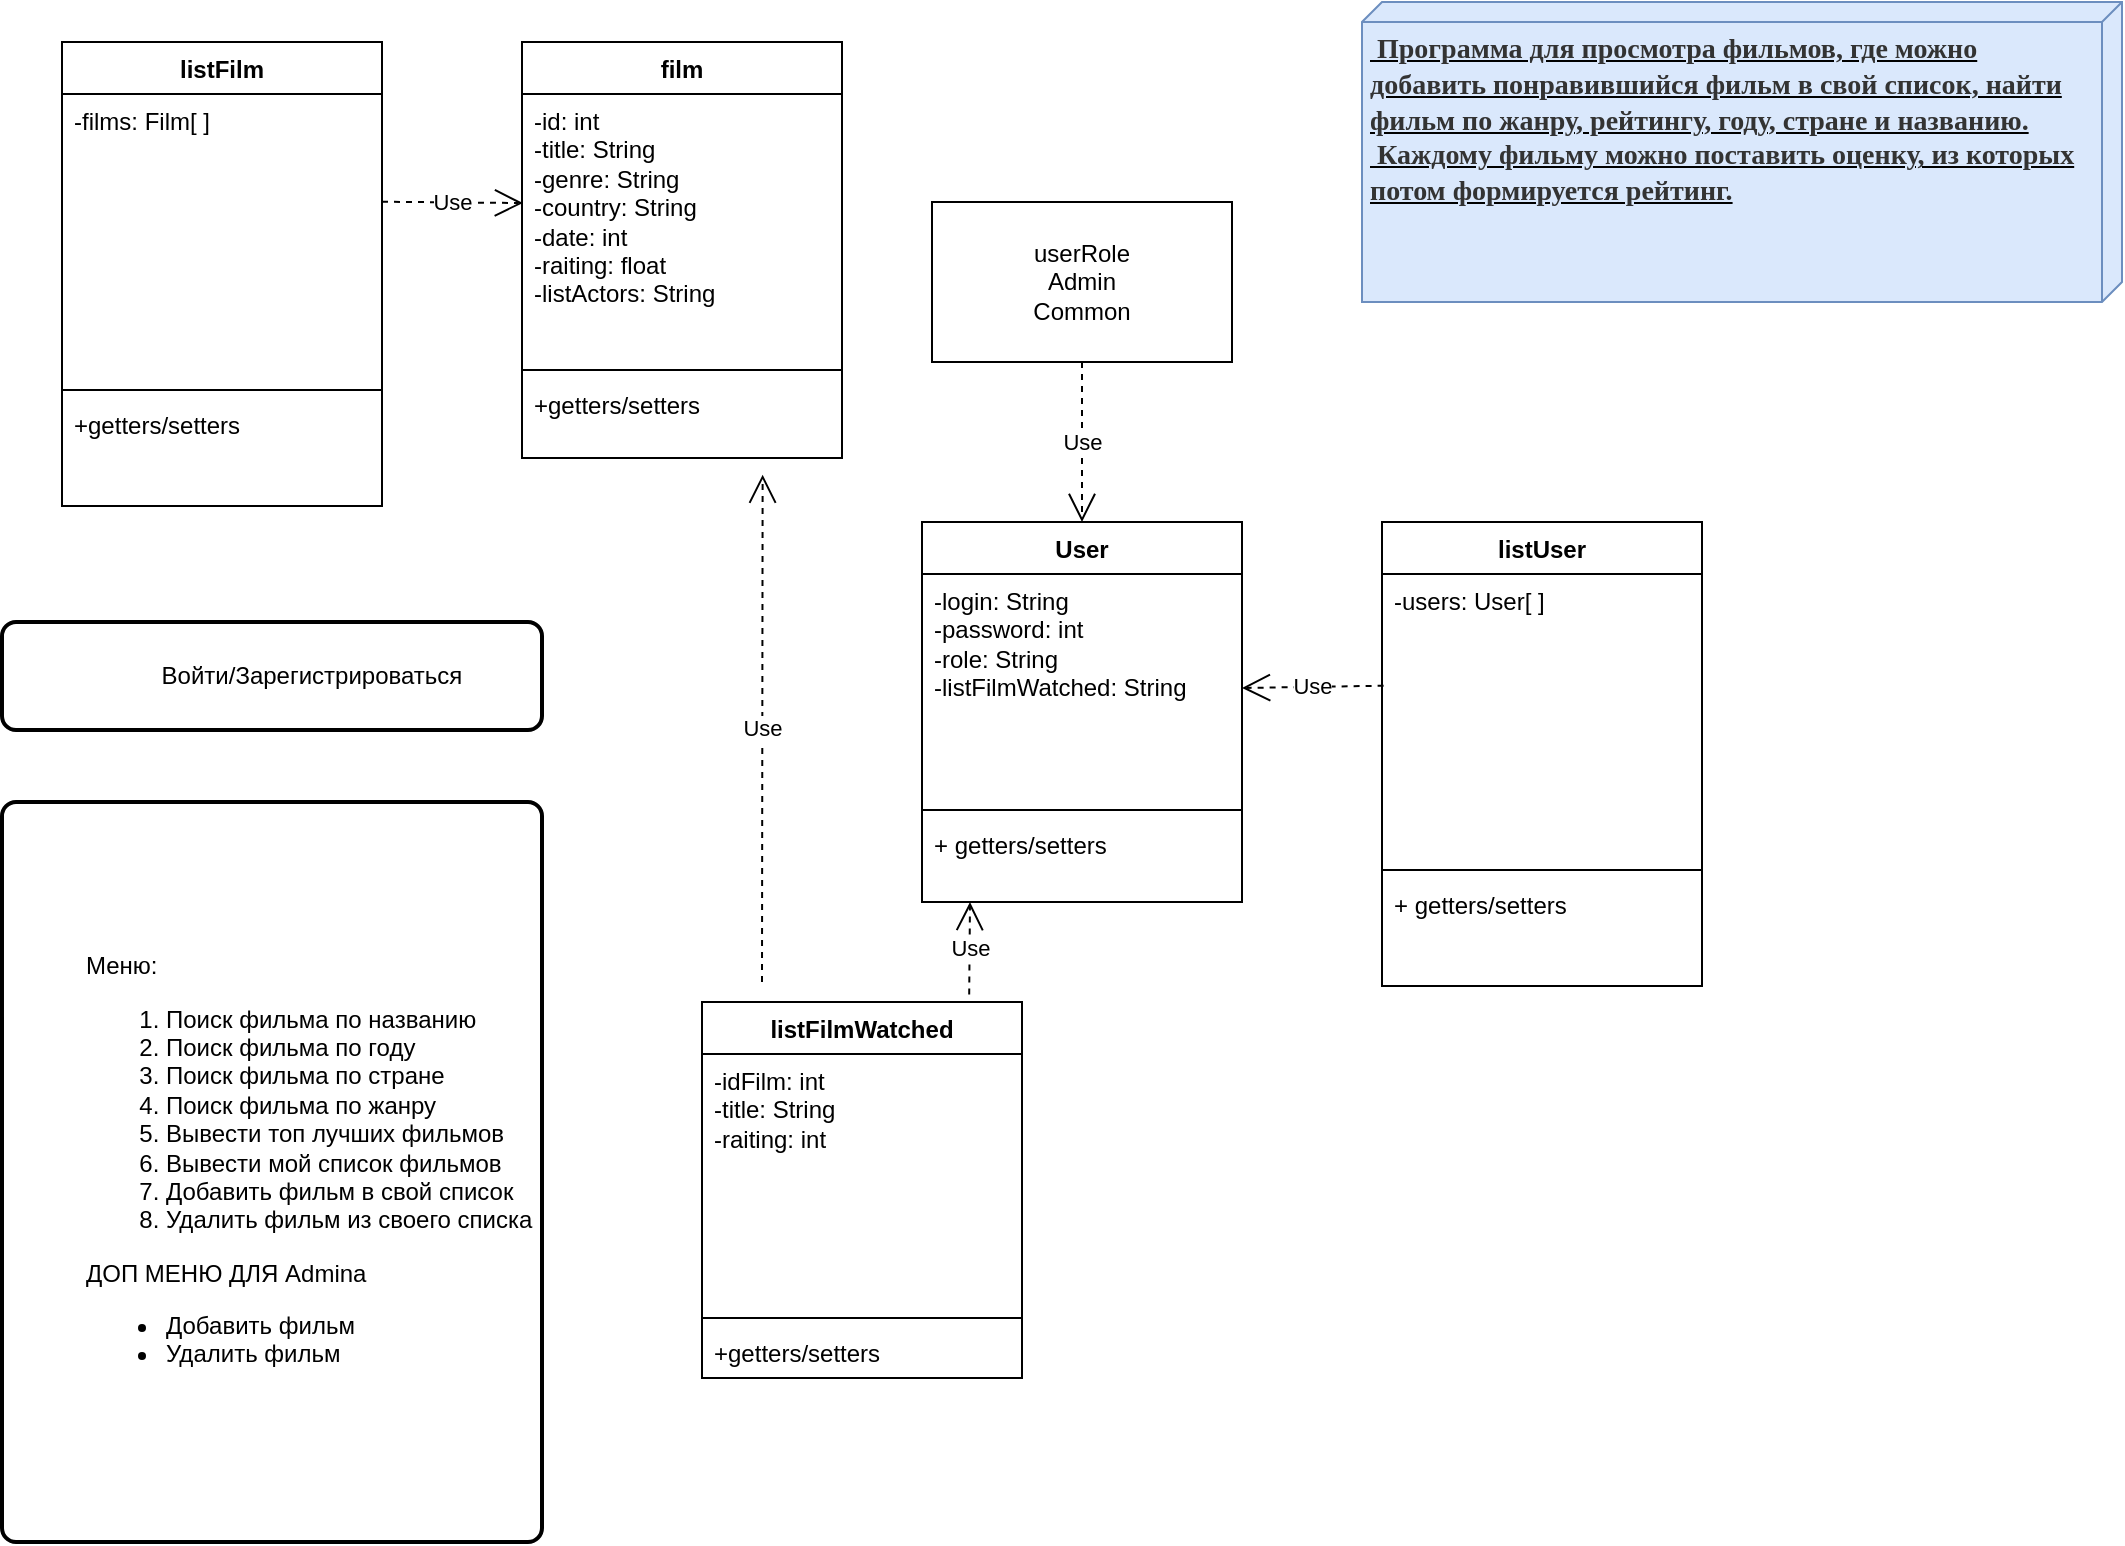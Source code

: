<mxfile version="21.7.5" type="device">
  <diagram name="Страница — 1" id="7AEzNZl1RN6PEzxSpws9">
    <mxGraphModel dx="2107" dy="820" grid="1" gridSize="10" guides="1" tooltips="1" connect="1" arrows="1" fold="1" page="1" pageScale="1" pageWidth="827" pageHeight="1169" math="0" shadow="0">
      <root>
        <mxCell id="0" />
        <mxCell id="1" parent="0" />
        <mxCell id="LmPvN9MQtK0BJgV99dUh-6" value="User" style="swimlane;fontStyle=1;align=center;verticalAlign=top;childLayout=stackLayout;horizontal=1;startSize=26;horizontalStack=0;resizeParent=1;resizeParentMax=0;resizeLast=0;collapsible=1;marginBottom=0;whiteSpace=wrap;html=1;" parent="1" vertex="1">
          <mxGeometry x="440" y="280" width="160" height="190" as="geometry" />
        </mxCell>
        <mxCell id="LmPvN9MQtK0BJgV99dUh-7" value="-login: String&lt;br&gt;-password: int&lt;br&gt;-role: String&lt;br&gt;-listFilmWatched: String" style="text;strokeColor=none;fillColor=none;align=left;verticalAlign=top;spacingLeft=4;spacingRight=4;overflow=hidden;rotatable=0;points=[[0,0.5],[1,0.5]];portConstraint=eastwest;whiteSpace=wrap;html=1;" parent="LmPvN9MQtK0BJgV99dUh-6" vertex="1">
          <mxGeometry y="26" width="160" height="114" as="geometry" />
        </mxCell>
        <mxCell id="LmPvN9MQtK0BJgV99dUh-8" value="" style="line;strokeWidth=1;fillColor=none;align=left;verticalAlign=middle;spacingTop=-1;spacingLeft=3;spacingRight=3;rotatable=0;labelPosition=right;points=[];portConstraint=eastwest;strokeColor=inherit;" parent="LmPvN9MQtK0BJgV99dUh-6" vertex="1">
          <mxGeometry y="140" width="160" height="8" as="geometry" />
        </mxCell>
        <mxCell id="LmPvN9MQtK0BJgV99dUh-9" value="+ getters/setters" style="text;strokeColor=none;fillColor=none;align=left;verticalAlign=top;spacingLeft=4;spacingRight=4;overflow=hidden;rotatable=0;points=[[0,0.5],[1,0.5]];portConstraint=eastwest;whiteSpace=wrap;html=1;" parent="LmPvN9MQtK0BJgV99dUh-6" vertex="1">
          <mxGeometry y="148" width="160" height="42" as="geometry" />
        </mxCell>
        <mxCell id="LmPvN9MQtK0BJgV99dUh-22" value="listUser" style="swimlane;fontStyle=1;align=center;verticalAlign=top;childLayout=stackLayout;horizontal=1;startSize=26;horizontalStack=0;resizeParent=1;resizeParentMax=0;resizeLast=0;collapsible=1;marginBottom=0;whiteSpace=wrap;html=1;" parent="1" vertex="1">
          <mxGeometry x="670" y="280" width="160" height="232" as="geometry" />
        </mxCell>
        <mxCell id="LmPvN9MQtK0BJgV99dUh-23" value="-users: User[ ]" style="text;strokeColor=none;fillColor=none;align=left;verticalAlign=top;spacingLeft=4;spacingRight=4;overflow=hidden;rotatable=0;points=[[0,0.5],[1,0.5]];portConstraint=eastwest;whiteSpace=wrap;html=1;" parent="LmPvN9MQtK0BJgV99dUh-22" vertex="1">
          <mxGeometry y="26" width="160" height="144" as="geometry" />
        </mxCell>
        <mxCell id="LmPvN9MQtK0BJgV99dUh-24" value="" style="line;strokeWidth=1;fillColor=none;align=left;verticalAlign=middle;spacingTop=-1;spacingLeft=3;spacingRight=3;rotatable=0;labelPosition=right;points=[];portConstraint=eastwest;strokeColor=inherit;" parent="LmPvN9MQtK0BJgV99dUh-22" vertex="1">
          <mxGeometry y="170" width="160" height="8" as="geometry" />
        </mxCell>
        <mxCell id="LmPvN9MQtK0BJgV99dUh-25" value="+ getters/setters" style="text;strokeColor=none;fillColor=none;align=left;verticalAlign=top;spacingLeft=4;spacingRight=4;overflow=hidden;rotatable=0;points=[[0,0.5],[1,0.5]];portConstraint=eastwest;whiteSpace=wrap;html=1;" parent="LmPvN9MQtK0BJgV99dUh-22" vertex="1">
          <mxGeometry y="178" width="160" height="54" as="geometry" />
        </mxCell>
        <mxCell id="LmPvN9MQtK0BJgV99dUh-34" value="film" style="swimlane;fontStyle=1;align=center;verticalAlign=top;childLayout=stackLayout;horizontal=1;startSize=26;horizontalStack=0;resizeParent=1;resizeParentMax=0;resizeLast=0;collapsible=1;marginBottom=0;whiteSpace=wrap;html=1;" parent="1" vertex="1">
          <mxGeometry x="240" y="40" width="160" height="208" as="geometry" />
        </mxCell>
        <mxCell id="LmPvN9MQtK0BJgV99dUh-35" value="-id: int&lt;br&gt;-title: String&lt;br&gt;-genre: String&lt;br&gt;-country: String&lt;br&gt;-date: int&lt;br&gt;-raiting: float&lt;br&gt;-listActors: String" style="text;strokeColor=none;fillColor=none;align=left;verticalAlign=top;spacingLeft=4;spacingRight=4;overflow=hidden;rotatable=0;points=[[0,0.5],[1,0.5]];portConstraint=eastwest;whiteSpace=wrap;html=1;" parent="LmPvN9MQtK0BJgV99dUh-34" vertex="1">
          <mxGeometry y="26" width="160" height="134" as="geometry" />
        </mxCell>
        <mxCell id="LmPvN9MQtK0BJgV99dUh-36" value="" style="line;strokeWidth=1;fillColor=none;align=left;verticalAlign=middle;spacingTop=-1;spacingLeft=3;spacingRight=3;rotatable=0;labelPosition=right;points=[];portConstraint=eastwest;strokeColor=inherit;" parent="LmPvN9MQtK0BJgV99dUh-34" vertex="1">
          <mxGeometry y="160" width="160" height="8" as="geometry" />
        </mxCell>
        <mxCell id="LmPvN9MQtK0BJgV99dUh-37" value="+getters/setters" style="text;strokeColor=none;fillColor=none;align=left;verticalAlign=top;spacingLeft=4;spacingRight=4;overflow=hidden;rotatable=0;points=[[0,0.5],[1,0.5]];portConstraint=eastwest;whiteSpace=wrap;html=1;" parent="LmPvN9MQtK0BJgV99dUh-34" vertex="1">
          <mxGeometry y="168" width="160" height="40" as="geometry" />
        </mxCell>
        <mxCell id="LmPvN9MQtK0BJgV99dUh-42" value="&lt;blockquote style=&quot;margin: 0 0 0 40px; border: none; padding: 0px;&quot;&gt;Меню:&lt;/blockquote&gt;&lt;blockquote style=&quot;margin: 0 0 0 40px; border: none; padding: 0px;&quot;&gt;&lt;ol&gt;&lt;li&gt;Поиск фильма по названию&lt;/li&gt;&lt;li&gt;Поиск фильма по году&lt;/li&gt;&lt;li&gt;Поиск фильма по стране&lt;/li&gt;&lt;li&gt;Поиск фильма по жанру&lt;/li&gt;&lt;li&gt;Вывести топ лучших фильмов&lt;/li&gt;&lt;li&gt;Вывести мой список фильмов&lt;/li&gt;&lt;li&gt;Добавить фильм в свой список&lt;/li&gt;&lt;li&gt;Удалить фильм из своего списка&lt;/li&gt;&lt;/ol&gt;ДОП МЕНЮ ДЛЯ Admina&amp;nbsp;&lt;/blockquote&gt;&lt;blockquote style=&quot;margin: 0 0 0 40px; border: none; padding: 0px;&quot;&gt;&lt;ul&gt;&lt;li&gt;Добавить фильм&lt;/li&gt;&lt;li&gt;Удалить фильм&lt;/li&gt;&lt;/ul&gt;&lt;/blockquote&gt;" style="rounded=1;whiteSpace=wrap;html=1;absoluteArcSize=1;arcSize=14;strokeWidth=2;align=left;" parent="1" vertex="1">
          <mxGeometry x="-20" y="420" width="270" height="370" as="geometry" />
        </mxCell>
        <mxCell id="LmPvN9MQtK0BJgV99dUh-44" value="listFilm" style="swimlane;fontStyle=1;align=center;verticalAlign=top;childLayout=stackLayout;horizontal=1;startSize=26;horizontalStack=0;resizeParent=1;resizeParentMax=0;resizeLast=0;collapsible=1;marginBottom=0;whiteSpace=wrap;html=1;" parent="1" vertex="1">
          <mxGeometry x="10" y="40" width="160" height="232" as="geometry" />
        </mxCell>
        <mxCell id="LmPvN9MQtK0BJgV99dUh-45" value="-films: Film[ ]" style="text;strokeColor=none;fillColor=none;align=left;verticalAlign=top;spacingLeft=4;spacingRight=4;overflow=hidden;rotatable=0;points=[[0,0.5],[1,0.5]];portConstraint=eastwest;whiteSpace=wrap;html=1;" parent="LmPvN9MQtK0BJgV99dUh-44" vertex="1">
          <mxGeometry y="26" width="160" height="144" as="geometry" />
        </mxCell>
        <mxCell id="LmPvN9MQtK0BJgV99dUh-46" value="" style="line;strokeWidth=1;fillColor=none;align=left;verticalAlign=middle;spacingTop=-1;spacingLeft=3;spacingRight=3;rotatable=0;labelPosition=right;points=[];portConstraint=eastwest;strokeColor=inherit;" parent="LmPvN9MQtK0BJgV99dUh-44" vertex="1">
          <mxGeometry y="170" width="160" height="8" as="geometry" />
        </mxCell>
        <mxCell id="LmPvN9MQtK0BJgV99dUh-47" value="+getters/setters" style="text;strokeColor=none;fillColor=none;align=left;verticalAlign=top;spacingLeft=4;spacingRight=4;overflow=hidden;rotatable=0;points=[[0,0.5],[1,0.5]];portConstraint=eastwest;whiteSpace=wrap;html=1;" parent="LmPvN9MQtK0BJgV99dUh-44" vertex="1">
          <mxGeometry y="178" width="160" height="54" as="geometry" />
        </mxCell>
        <mxCell id="LmPvN9MQtK0BJgV99dUh-50" value="Use" style="endArrow=open;endSize=12;dashed=1;html=1;rounded=0;exitX=0.005;exitY=0.388;exitDx=0;exitDy=0;exitPerimeter=0;entryX=1;entryY=0.5;entryDx=0;entryDy=0;" parent="1" source="LmPvN9MQtK0BJgV99dUh-23" target="LmPvN9MQtK0BJgV99dUh-7" edge="1">
          <mxGeometry width="160" relative="1" as="geometry">
            <mxPoint x="360" y="260" as="sourcePoint" />
            <mxPoint x="520" y="260" as="targetPoint" />
          </mxGeometry>
        </mxCell>
        <mxCell id="LmPvN9MQtK0BJgV99dUh-49" value="Use" style="endArrow=open;endSize=12;dashed=1;html=1;rounded=0;exitX=1;exitY=0.374;exitDx=0;exitDy=0;entryX=0.003;entryY=0.407;entryDx=0;entryDy=0;entryPerimeter=0;exitPerimeter=0;" parent="1" source="LmPvN9MQtK0BJgV99dUh-45" target="LmPvN9MQtK0BJgV99dUh-35" edge="1">
          <mxGeometry width="160" relative="1" as="geometry">
            <mxPoint x="200" y="140" as="sourcePoint" />
            <mxPoint x="460" y="252" as="targetPoint" />
          </mxGeometry>
        </mxCell>
        <mxCell id="WgNDuBf1NtliNz7PBogX-1" value="userRole&lt;br&gt;Admin&lt;br&gt;Common" style="html=1;whiteSpace=wrap;" parent="1" vertex="1">
          <mxGeometry x="445" y="120" width="150" height="80" as="geometry" />
        </mxCell>
        <mxCell id="WgNDuBf1NtliNz7PBogX-2" value="Use" style="endArrow=open;endSize=12;dashed=1;html=1;rounded=0;exitX=0.5;exitY=1;exitDx=0;exitDy=0;entryX=0.5;entryY=0;entryDx=0;entryDy=0;" parent="1" source="WgNDuBf1NtliNz7PBogX-1" target="LmPvN9MQtK0BJgV99dUh-6" edge="1">
          <mxGeometry width="160" relative="1" as="geometry">
            <mxPoint x="310" y="270" as="sourcePoint" />
            <mxPoint x="470" y="270" as="targetPoint" />
          </mxGeometry>
        </mxCell>
        <mxCell id="WgNDuBf1NtliNz7PBogX-4" value="listFilmWatched" style="swimlane;fontStyle=1;align=center;verticalAlign=top;childLayout=stackLayout;horizontal=1;startSize=26;horizontalStack=0;resizeParent=1;resizeParentMax=0;resizeLast=0;collapsible=1;marginBottom=0;whiteSpace=wrap;html=1;" parent="1" vertex="1">
          <mxGeometry x="330" y="520" width="160" height="188" as="geometry" />
        </mxCell>
        <mxCell id="WgNDuBf1NtliNz7PBogX-5" value="-idFilm: int&lt;br&gt;-title: String&lt;br&gt;-raiting: int" style="text;strokeColor=none;fillColor=none;align=left;verticalAlign=top;spacingLeft=4;spacingRight=4;overflow=hidden;rotatable=0;points=[[0,0.5],[1,0.5]];portConstraint=eastwest;whiteSpace=wrap;html=1;" parent="WgNDuBf1NtliNz7PBogX-4" vertex="1">
          <mxGeometry y="26" width="160" height="128" as="geometry" />
        </mxCell>
        <mxCell id="WgNDuBf1NtliNz7PBogX-6" value="" style="line;strokeWidth=1;fillColor=none;align=left;verticalAlign=middle;spacingTop=-1;spacingLeft=3;spacingRight=3;rotatable=0;labelPosition=right;points=[];portConstraint=eastwest;strokeColor=inherit;" parent="WgNDuBf1NtliNz7PBogX-4" vertex="1">
          <mxGeometry y="154" width="160" height="8" as="geometry" />
        </mxCell>
        <mxCell id="WgNDuBf1NtliNz7PBogX-7" value="+getters/setters" style="text;strokeColor=none;fillColor=none;align=left;verticalAlign=top;spacingLeft=4;spacingRight=4;overflow=hidden;rotatable=0;points=[[0,0.5],[1,0.5]];portConstraint=eastwest;whiteSpace=wrap;html=1;" parent="WgNDuBf1NtliNz7PBogX-4" vertex="1">
          <mxGeometry y="162" width="160" height="26" as="geometry" />
        </mxCell>
        <mxCell id="WgNDuBf1NtliNz7PBogX-8" value="Use" style="endArrow=open;endSize=12;dashed=1;html=1;rounded=0;entryX=0.752;entryY=1.208;entryDx=0;entryDy=0;entryPerimeter=0;" parent="1" target="LmPvN9MQtK0BJgV99dUh-37" edge="1">
          <mxGeometry width="160" relative="1" as="geometry">
            <mxPoint x="360" y="510" as="sourcePoint" />
            <mxPoint x="480" y="370" as="targetPoint" />
          </mxGeometry>
        </mxCell>
        <mxCell id="WgNDuBf1NtliNz7PBogX-9" value="Use" style="endArrow=open;endSize=12;dashed=1;html=1;rounded=0;exitX=0.835;exitY=-0.02;exitDx=0;exitDy=0;exitPerimeter=0;" parent="1" source="WgNDuBf1NtliNz7PBogX-4" edge="1">
          <mxGeometry width="160" relative="1" as="geometry">
            <mxPoint x="320" y="370" as="sourcePoint" />
            <mxPoint x="464" y="470" as="targetPoint" />
          </mxGeometry>
        </mxCell>
        <mxCell id="WgNDuBf1NtliNz7PBogX-10" value="&lt;blockquote style=&quot;margin: 0 0 0 40px; border: none; padding: 0px;&quot;&gt;Войти/Зарегистрироваться&lt;/blockquote&gt;" style="rounded=1;whiteSpace=wrap;html=1;absoluteArcSize=1;arcSize=14;strokeWidth=2;align=center;" parent="1" vertex="1">
          <mxGeometry x="-20" y="330" width="270" height="54" as="geometry" />
        </mxCell>
        <mxCell id="WgNDuBf1NtliNz7PBogX-13" value="&lt;b style=&quot;font-size: 14px;&quot;&gt;&lt;font color=&quot;#333333&quot; face=&quot;Verdana&quot;&gt;&amp;nbsp;Программа для просмотра фильмов, где можно добавить понравившийся фильм в свой список, найти фильм по жанру, рейтингу, году, стране и названию. &lt;br&gt;&amp;nbsp;Каждому фильму можно поставить оценку, из которых потом формируется рейтинг.&lt;/font&gt;&lt;/b&gt;" style="verticalAlign=top;align=left;spacingTop=8;spacingLeft=2;spacingRight=12;shape=cube;size=10;direction=south;fontStyle=4;html=1;whiteSpace=wrap;fillColor=#dae8fc;strokeColor=#6c8ebf;" parent="1" vertex="1">
          <mxGeometry x="660" y="20" width="380" height="150" as="geometry" />
        </mxCell>
      </root>
    </mxGraphModel>
  </diagram>
</mxfile>
